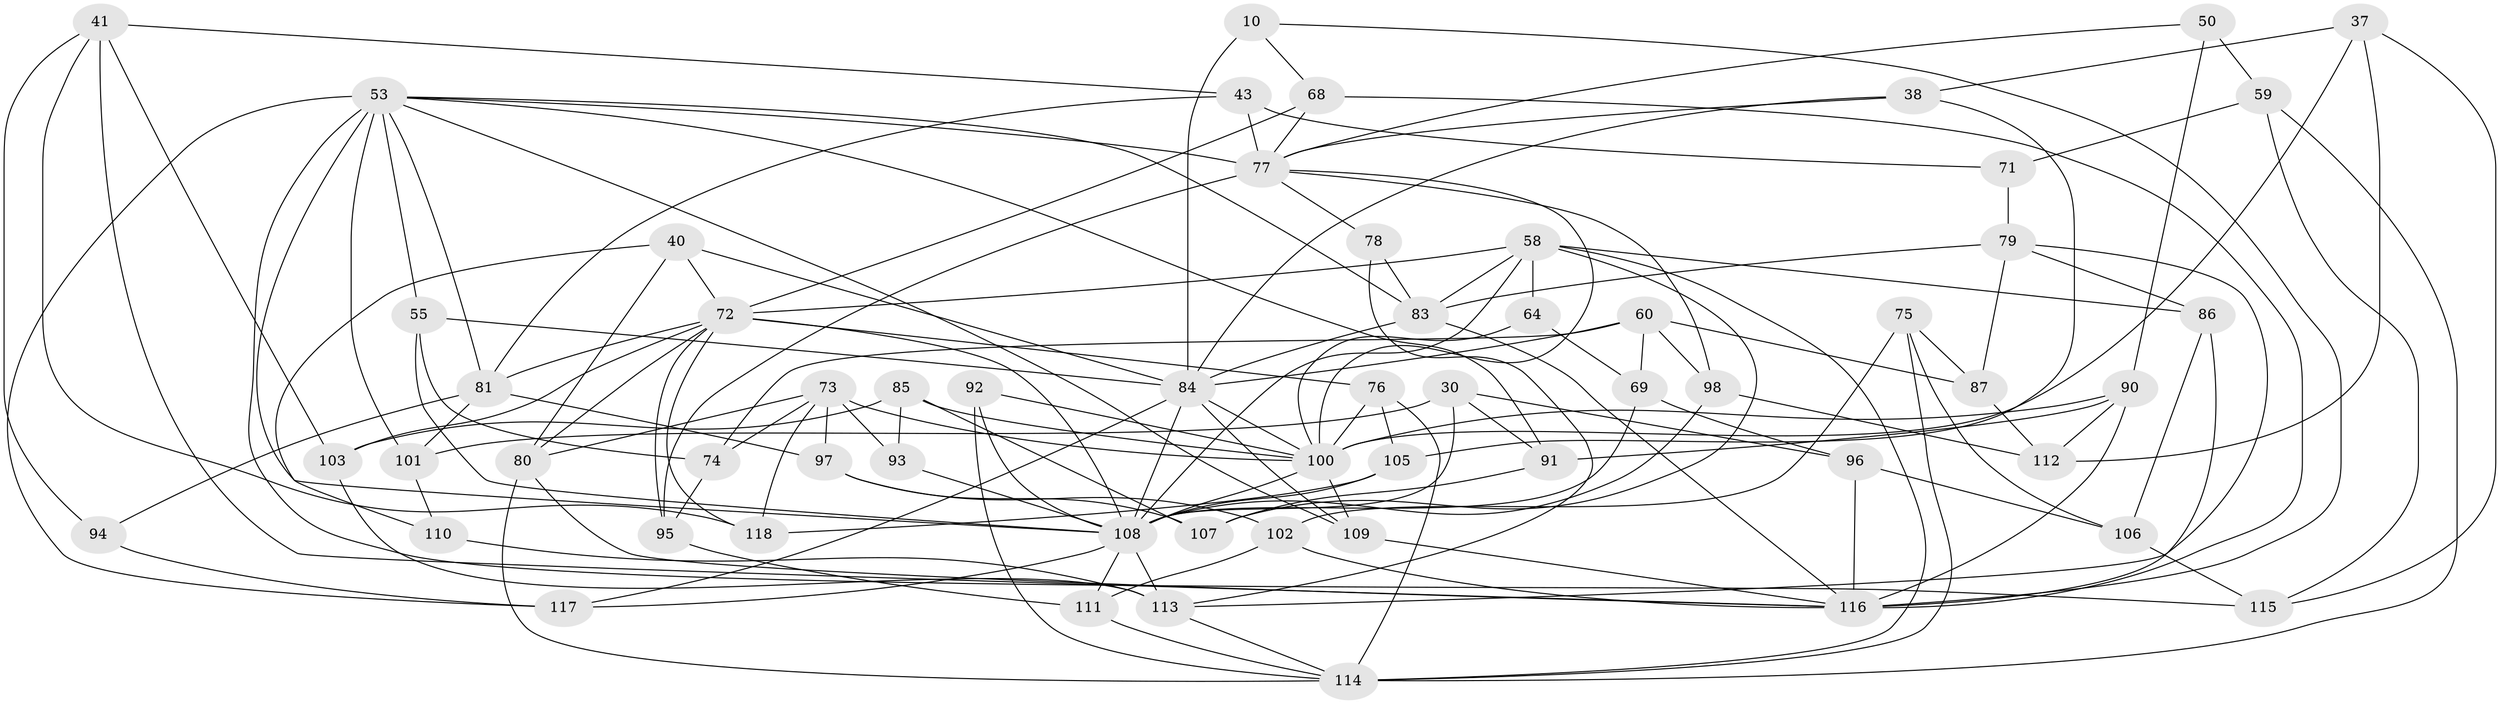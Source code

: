 // original degree distribution, {4: 1.0}
// Generated by graph-tools (version 1.1) at 2025/56/03/09/25 04:56:26]
// undirected, 59 vertices, 147 edges
graph export_dot {
graph [start="1"]
  node [color=gray90,style=filled];
  10 [super="+8"];
  30;
  37;
  38;
  40 [super="+2"];
  41 [super="+11"];
  43;
  50;
  53 [super="+22+46+42"];
  55;
  58 [super="+17+19"];
  59;
  60 [super="+57"];
  64;
  68;
  69 [super="+25"];
  71;
  72 [super="+13+66+44+62"];
  73 [super="+56"];
  74;
  75;
  76;
  77 [super="+65"];
  78;
  79 [super="+70"];
  80 [super="+45"];
  81 [super="+26"];
  83 [super="+20"];
  84 [super="+9+29+51"];
  85 [super="+33"];
  86 [super="+48"];
  87;
  90 [super="+27"];
  91;
  92;
  93;
  94;
  95;
  96;
  97;
  98;
  100 [super="+15+24+63+32"];
  101 [super="+67"];
  102;
  103 [super="+39"];
  105;
  106;
  107;
  108 [super="+23+54+89"];
  109;
  110;
  111;
  112;
  113 [super="+52"];
  114 [super="+21+47"];
  115;
  116 [super="+104+99"];
  117 [super="+34"];
  118;
  10 -- 68;
  10 -- 116 [weight=2];
  10 -- 84 [weight=3];
  30 -- 108;
  30 -- 96;
  30 -- 91;
  30 -- 101;
  37 -- 112;
  37 -- 38;
  37 -- 115;
  37 -- 100;
  38 -- 105;
  38 -- 84;
  38 -- 77;
  40 -- 80 [weight=2];
  40 -- 110;
  40 -- 84 [weight=2];
  40 -- 72;
  41 -- 103 [weight=2];
  41 -- 94;
  41 -- 43;
  41 -- 118;
  41 -- 116;
  43 -- 71;
  43 -- 77;
  43 -- 81;
  50 -- 90 [weight=2];
  50 -- 77;
  50 -- 59;
  53 -- 101 [weight=3];
  53 -- 117 [weight=2];
  53 -- 115;
  53 -- 91;
  53 -- 77 [weight=2];
  53 -- 81;
  53 -- 83;
  53 -- 55;
  53 -- 109;
  53 -- 108;
  55 -- 74;
  55 -- 84;
  55 -- 108;
  58 -- 64;
  58 -- 72;
  58 -- 107;
  58 -- 86 [weight=2];
  58 -- 83;
  58 -- 114;
  58 -- 108;
  59 -- 114;
  59 -- 115;
  59 -- 71;
  60 -- 69 [weight=2];
  60 -- 74;
  60 -- 84;
  60 -- 98;
  60 -- 87;
  64 -- 100 [weight=2];
  64 -- 69;
  68 -- 72;
  68 -- 77;
  68 -- 116;
  69 -- 108 [weight=2];
  69 -- 96;
  71 -- 79 [weight=2];
  72 -- 80;
  72 -- 103;
  72 -- 95;
  72 -- 108 [weight=3];
  72 -- 76;
  72 -- 118;
  72 -- 81;
  73 -- 118;
  73 -- 74;
  73 -- 100 [weight=3];
  73 -- 80;
  73 -- 97;
  73 -- 93;
  74 -- 95;
  75 -- 106;
  75 -- 102;
  75 -- 87;
  75 -- 114;
  76 -- 105;
  76 -- 100;
  76 -- 114;
  77 -- 100;
  77 -- 98;
  77 -- 78;
  77 -- 95;
  78 -- 113 [weight=2];
  78 -- 83;
  79 -- 87;
  79 -- 113;
  79 -- 86;
  79 -- 83;
  80 -- 114;
  80 -- 116;
  81 -- 94;
  81 -- 97;
  81 -- 101;
  83 -- 84;
  83 -- 116;
  84 -- 100 [weight=2];
  84 -- 117;
  84 -- 109;
  84 -- 108;
  85 -- 93 [weight=2];
  85 -- 107;
  85 -- 103;
  85 -- 100 [weight=2];
  86 -- 106;
  86 -- 116 [weight=2];
  87 -- 112;
  90 -- 116;
  90 -- 91;
  90 -- 112;
  90 -- 100;
  91 -- 107;
  92 -- 114;
  92 -- 100;
  92 -- 108 [weight=2];
  93 -- 108;
  94 -- 117 [weight=2];
  95 -- 111;
  96 -- 106;
  96 -- 116;
  97 -- 102;
  97 -- 107;
  98 -- 112;
  98 -- 108;
  100 -- 109;
  100 -- 108;
  101 -- 110;
  102 -- 111;
  102 -- 116;
  103 -- 113 [weight=2];
  105 -- 118;
  105 -- 108;
  106 -- 115;
  108 -- 113 [weight=2];
  108 -- 111;
  108 -- 117;
  109 -- 116;
  110 -- 113 [weight=2];
  111 -- 114;
  113 -- 114;
}
